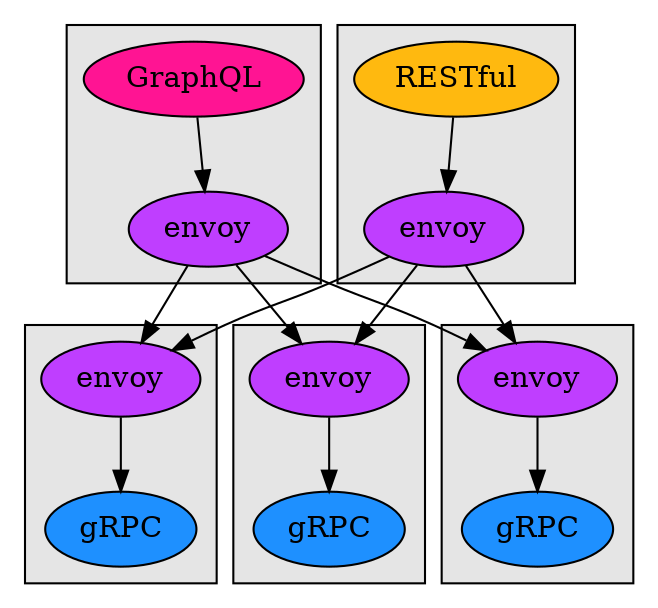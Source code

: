 digraph architecture {
    envoy_graphql->{envoy_grpc1,envoy_grpc2,envoy_grpc3}
    envoy_gw->{envoy_grpc1,envoy_grpc2,envoy_grpc3}

    subgraph cluster_graphql {
        style="filled"
        fillcolor="gray90"

        graphql [label="GraphQL" style="filled" fillcolor="deeppink"]
        envoy_graphql [label="envoy" style="filled" fillcolor="darkorchid1"]

        graphql->envoy_graphql
    }

    subgraph cluster_todo_gateway {
        style="filled"
        fillcolor="gray90"

        todo_gw [label="RESTful" style="filled" fillcolor="darkgoldenrod1"]
        envoy_gw [label="envoy" style="filled" fillcolor="darkorchid1"]

        todo_gw->envoy_gw
    }

    subgraph cluster_todo_grpc1 {
        style="filled"
        fillcolor="gray90"

        todo_grpc1 [label="gRPC" style="filled" fillcolor="dodgerblue1"]
        envoy_grpc1 [label="envoy" style="filled" fillcolor="darkorchid1"]

        envoy_grpc1->todo_grpc1
    }

    subgraph cluster_todo_grpc2 {
        style="filled"
        fillcolor="gray90"

        todo_grpc2 [label="gRPC" style="filled" fillcolor="dodgerblue1"]
        envoy_grpc2 [label="envoy" style="filled" fillcolor="darkorchid1"]

        envoy_grpc2->todo_grpc2
    }

    subgraph cluster_todo_grpc3 {
        style="filled"
        fillcolor="gray90"

        todo_grpc3 [label="gRPC" style="filled" fillcolor="dodgerblue1"]
        envoy_grpc3 [label="envoy" style="filled" fillcolor="darkorchid1"]

        envoy_grpc3->todo_grpc3
    }
}